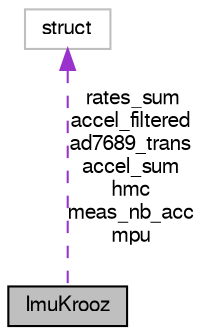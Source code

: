 digraph "ImuKrooz"
{
  edge [fontname="FreeSans",fontsize="10",labelfontname="FreeSans",labelfontsize="10"];
  node [fontname="FreeSans",fontsize="10",shape=record];
  Node1 [label="ImuKrooz",height=0.2,width=0.4,color="black", fillcolor="grey75", style="filled", fontcolor="black"];
  Node2 -> Node1 [dir="back",color="darkorchid3",fontsize="10",style="dashed",label=" rates_sum\naccel_filtered\nad7689_trans\naccel_sum\nhmc\nmeas_nb_acc\nmpu" ,fontname="FreeSans"];
  Node2 [label="struct",height=0.2,width=0.4,color="grey75", fillcolor="white", style="filled"];
}
